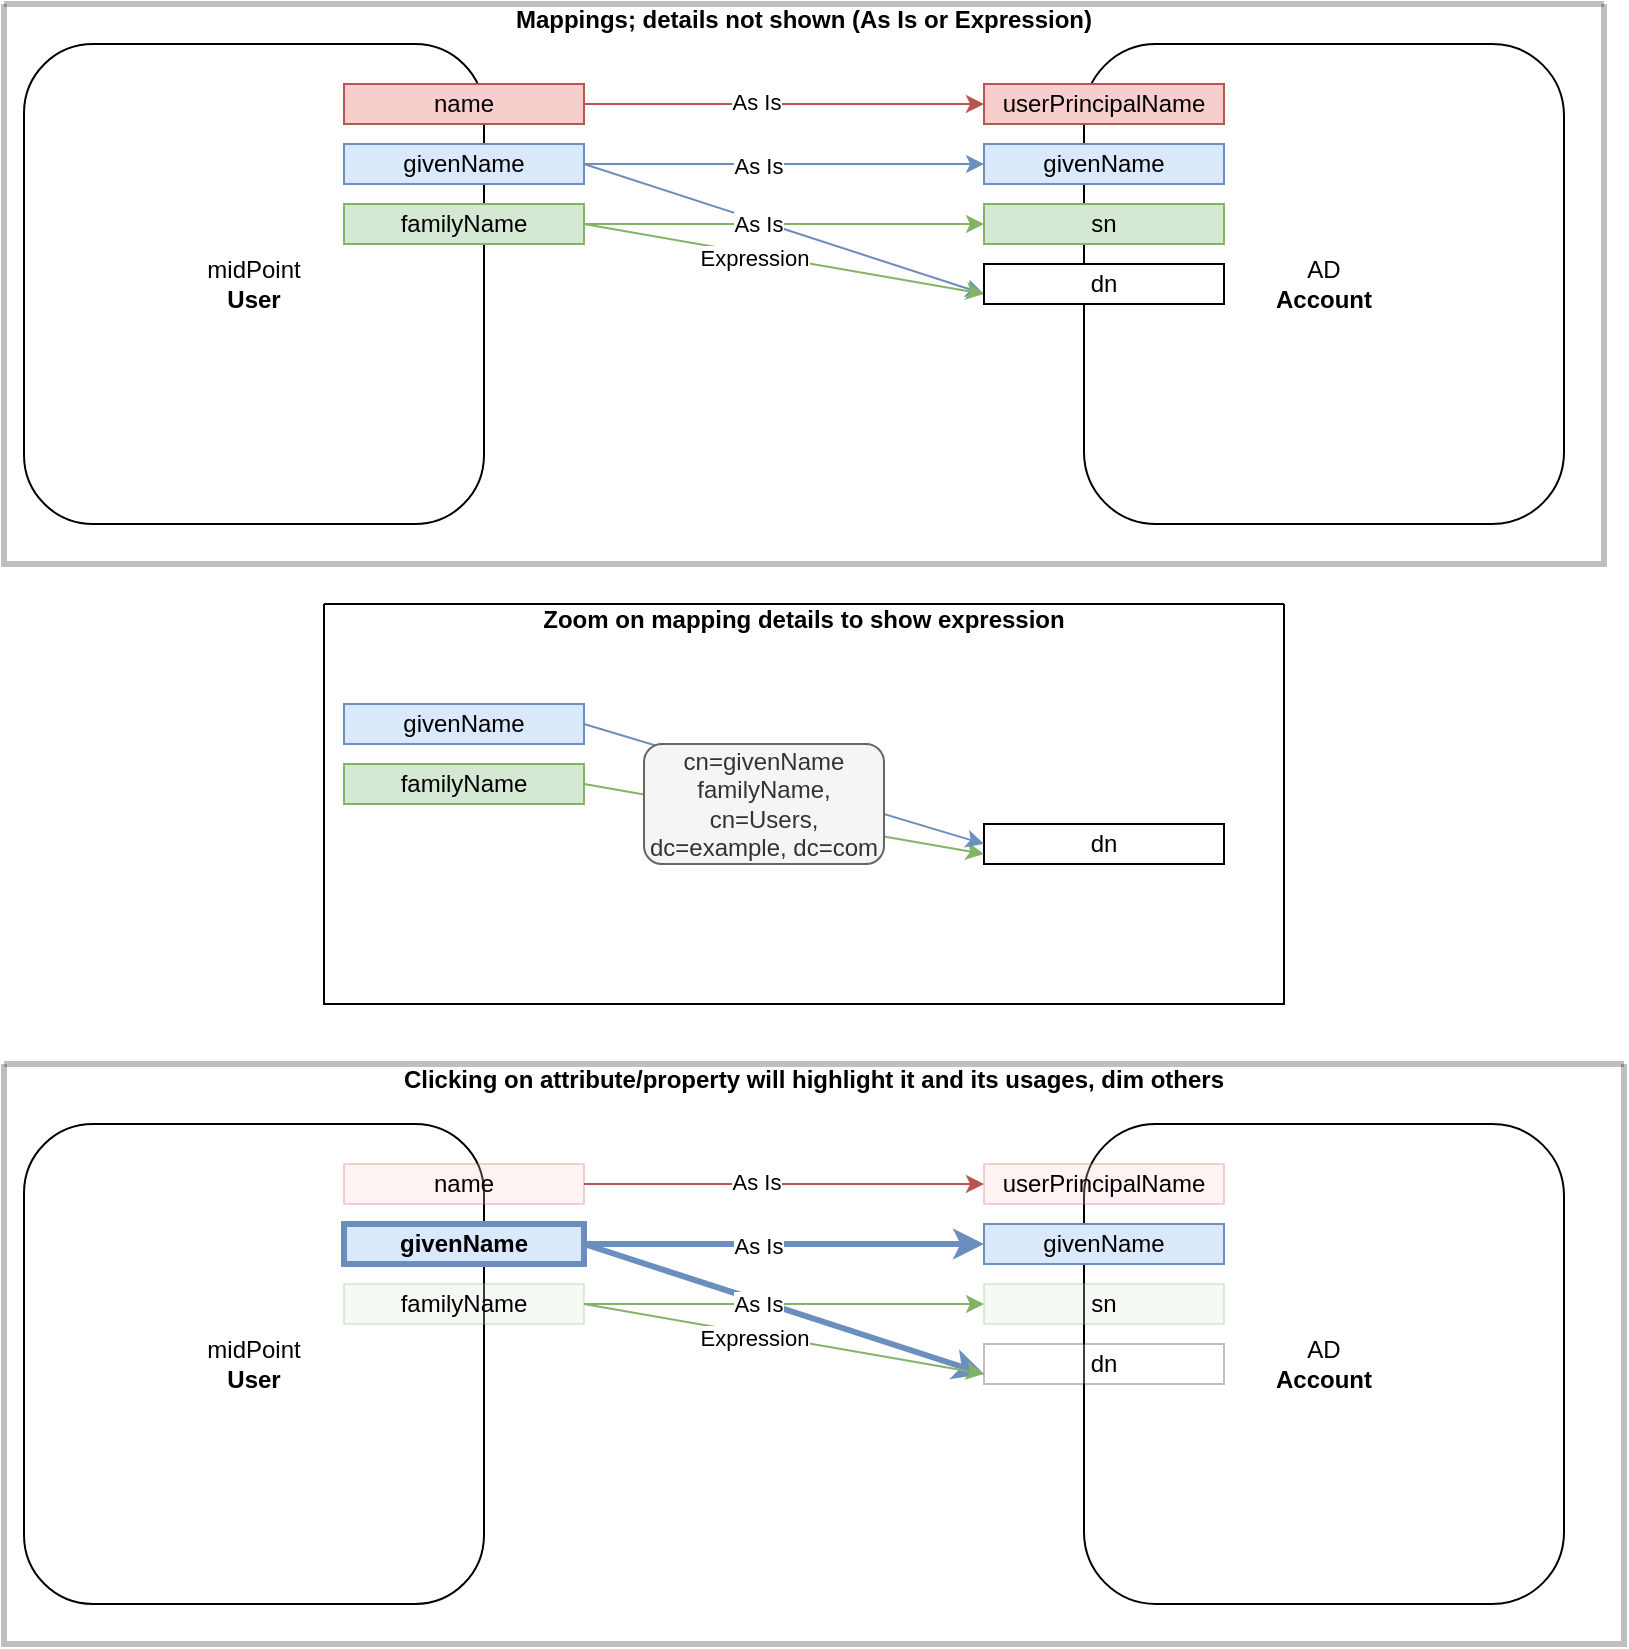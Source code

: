 <mxfile version="16.5.1" type="device"><diagram id="k4iaydmFAs4yhKsNk13J" name="Page-1"><mxGraphModel dx="1102" dy="1025" grid="1" gridSize="10" guides="1" tooltips="1" connect="1" arrows="1" fold="1" page="1" pageScale="1" pageWidth="1169" pageHeight="1654" math="0" shadow="0"><root><mxCell id="0"/><mxCell id="1" parent="0"/><mxCell id="9gz3YQMH-pV5k-a4OrJR-1" value="midPoint&lt;br&gt;&lt;b&gt;User&lt;/b&gt;" style="rounded=1;whiteSpace=wrap;html=1;" vertex="1" parent="1"><mxGeometry x="20" y="110" width="230" height="240" as="geometry"/></mxCell><mxCell id="9gz3YQMH-pV5k-a4OrJR-5" value="AD&lt;br&gt;&lt;b&gt;Account&lt;/b&gt;" style="rounded=1;whiteSpace=wrap;html=1;" vertex="1" parent="1"><mxGeometry x="550" y="110" width="240" height="240" as="geometry"/></mxCell><mxCell id="9gz3YQMH-pV5k-a4OrJR-17" style="edgeStyle=none;rounded=0;orthogonalLoop=1;jettySize=auto;html=1;exitX=1;exitY=0.5;exitDx=0;exitDy=0;entryX=0;entryY=0.5;entryDx=0;entryDy=0;fillColor=#f8cecc;strokeColor=#b85450;" edge="1" parent="1" source="9gz3YQMH-pV5k-a4OrJR-6" target="9gz3YQMH-pV5k-a4OrJR-10"><mxGeometry relative="1" as="geometry"/></mxCell><mxCell id="9gz3YQMH-pV5k-a4OrJR-20" value="As Is" style="edgeLabel;html=1;align=center;verticalAlign=middle;resizable=0;points=[];" vertex="1" connectable="0" parent="9gz3YQMH-pV5k-a4OrJR-17"><mxGeometry x="-0.244" y="1" relative="1" as="geometry"><mxPoint x="10" as="offset"/></mxGeometry></mxCell><mxCell id="9gz3YQMH-pV5k-a4OrJR-6" value="name" style="rounded=0;whiteSpace=wrap;html=1;fillColor=#f8cecc;strokeColor=#b85450;" vertex="1" parent="1"><mxGeometry x="180" y="130" width="120" height="20" as="geometry"/></mxCell><mxCell id="9gz3YQMH-pV5k-a4OrJR-13" style="rounded=0;orthogonalLoop=1;jettySize=auto;html=1;exitX=1;exitY=0.5;exitDx=0;exitDy=0;entryX=0;entryY=0.5;entryDx=0;entryDy=0;fillColor=#dae8fc;strokeColor=#6c8ebf;" edge="1" parent="1" source="9gz3YQMH-pV5k-a4OrJR-7" target="9gz3YQMH-pV5k-a4OrJR-11"><mxGeometry relative="1" as="geometry"/></mxCell><mxCell id="9gz3YQMH-pV5k-a4OrJR-19" value="As Is" style="edgeLabel;html=1;align=center;verticalAlign=middle;resizable=0;points=[];" vertex="1" connectable="0" parent="9gz3YQMH-pV5k-a4OrJR-13"><mxGeometry x="0.169" relative="1" as="geometry"><mxPoint x="-30" y="1" as="offset"/></mxGeometry></mxCell><mxCell id="9gz3YQMH-pV5k-a4OrJR-15" style="edgeStyle=none;rounded=0;orthogonalLoop=1;jettySize=auto;html=1;exitX=1;exitY=0.5;exitDx=0;exitDy=0;entryX=0;entryY=0.75;entryDx=0;entryDy=0;fillColor=#dae8fc;strokeColor=#6c8ebf;" edge="1" parent="1" source="9gz3YQMH-pV5k-a4OrJR-7" target="9gz3YQMH-pV5k-a4OrJR-9"><mxGeometry relative="1" as="geometry"/></mxCell><mxCell id="9gz3YQMH-pV5k-a4OrJR-7" value="givenName" style="rounded=0;whiteSpace=wrap;html=1;fillColor=#dae8fc;strokeColor=#6c8ebf;" vertex="1" parent="1"><mxGeometry x="180" y="160" width="120" height="20" as="geometry"/></mxCell><mxCell id="9gz3YQMH-pV5k-a4OrJR-14" style="rounded=0;orthogonalLoop=1;jettySize=auto;html=1;exitX=1;exitY=0.5;exitDx=0;exitDy=0;entryX=0;entryY=0.5;entryDx=0;entryDy=0;fillColor=#d5e8d4;strokeColor=#82b366;" edge="1" parent="1" source="9gz3YQMH-pV5k-a4OrJR-8" target="9gz3YQMH-pV5k-a4OrJR-12"><mxGeometry relative="1" as="geometry"/></mxCell><mxCell id="9gz3YQMH-pV5k-a4OrJR-18" value="As Is" style="edgeLabel;html=1;align=center;verticalAlign=middle;resizable=0;points=[];" vertex="1" connectable="0" parent="9gz3YQMH-pV5k-a4OrJR-14"><mxGeometry x="-0.137" relative="1" as="geometry"><mxPoint as="offset"/></mxGeometry></mxCell><mxCell id="9gz3YQMH-pV5k-a4OrJR-16" style="edgeStyle=none;rounded=0;orthogonalLoop=1;jettySize=auto;html=1;exitX=1;exitY=0.5;exitDx=0;exitDy=0;fillColor=#d5e8d4;strokeColor=#82b366;entryX=0;entryY=0.75;entryDx=0;entryDy=0;" edge="1" parent="1" source="9gz3YQMH-pV5k-a4OrJR-8" target="9gz3YQMH-pV5k-a4OrJR-9"><mxGeometry relative="1" as="geometry"><mxPoint x="500" y="170" as="targetPoint"/></mxGeometry></mxCell><mxCell id="9gz3YQMH-pV5k-a4OrJR-34" value="Expression" style="edgeLabel;html=1;align=center;verticalAlign=middle;resizable=0;points=[];" vertex="1" connectable="0" parent="9gz3YQMH-pV5k-a4OrJR-16"><mxGeometry x="-0.146" y="-2" relative="1" as="geometry"><mxPoint as="offset"/></mxGeometry></mxCell><mxCell id="9gz3YQMH-pV5k-a4OrJR-8" value="familyName" style="rounded=0;whiteSpace=wrap;html=1;fillColor=#d5e8d4;strokeColor=#82b366;" vertex="1" parent="1"><mxGeometry x="180" y="190" width="120" height="20" as="geometry"/></mxCell><mxCell id="9gz3YQMH-pV5k-a4OrJR-9" value="dn" style="rounded=0;whiteSpace=wrap;html=1;" vertex="1" parent="1"><mxGeometry x="500" y="220" width="120" height="20" as="geometry"/></mxCell><mxCell id="9gz3YQMH-pV5k-a4OrJR-10" value="userPrincipalName" style="rounded=0;whiteSpace=wrap;html=1;fillColor=#f8cecc;strokeColor=#b85450;" vertex="1" parent="1"><mxGeometry x="500" y="130" width="120" height="20" as="geometry"/></mxCell><mxCell id="9gz3YQMH-pV5k-a4OrJR-11" value="givenName" style="rounded=0;whiteSpace=wrap;html=1;fillColor=#dae8fc;strokeColor=#6c8ebf;" vertex="1" parent="1"><mxGeometry x="500" y="160" width="120" height="20" as="geometry"/></mxCell><mxCell id="9gz3YQMH-pV5k-a4OrJR-12" value="sn" style="rounded=0;whiteSpace=wrap;html=1;fillColor=#d5e8d4;strokeColor=#82b366;" vertex="1" parent="1"><mxGeometry x="500" y="190" width="120" height="20" as="geometry"/></mxCell><mxCell id="9gz3YQMH-pV5k-a4OrJR-35" value="" style="group" vertex="1" connectable="0" parent="1"><mxGeometry x="180" y="440" width="440" height="80" as="geometry"/></mxCell><mxCell id="9gz3YQMH-pV5k-a4OrJR-24" value="givenName" style="rounded=0;whiteSpace=wrap;html=1;fillColor=#dae8fc;strokeColor=#6c8ebf;" vertex="1" parent="9gz3YQMH-pV5k-a4OrJR-35"><mxGeometry width="120" height="20" as="geometry"/></mxCell><mxCell id="9gz3YQMH-pV5k-a4OrJR-28" value="familyName" style="rounded=0;whiteSpace=wrap;html=1;fillColor=#d5e8d4;strokeColor=#82b366;" vertex="1" parent="9gz3YQMH-pV5k-a4OrJR-35"><mxGeometry y="30" width="120" height="20" as="geometry"/></mxCell><mxCell id="9gz3YQMH-pV5k-a4OrJR-29" value="dn" style="rounded=0;whiteSpace=wrap;html=1;" vertex="1" parent="9gz3YQMH-pV5k-a4OrJR-35"><mxGeometry x="320" y="60" width="120" height="20" as="geometry"/></mxCell><mxCell id="9gz3YQMH-pV5k-a4OrJR-27" style="edgeStyle=none;rounded=0;orthogonalLoop=1;jettySize=auto;html=1;exitX=1;exitY=0.5;exitDx=0;exitDy=0;fillColor=#d5e8d4;strokeColor=#82b366;entryX=0;entryY=0.75;entryDx=0;entryDy=0;" edge="1" source="9gz3YQMH-pV5k-a4OrJR-28" target="9gz3YQMH-pV5k-a4OrJR-29" parent="9gz3YQMH-pV5k-a4OrJR-35"><mxGeometry relative="1" as="geometry"><mxPoint x="320" y="10" as="targetPoint"/></mxGeometry></mxCell><mxCell id="9gz3YQMH-pV5k-a4OrJR-33" value="" style="edgeStyle=none;rounded=0;orthogonalLoop=1;jettySize=auto;html=1;exitX=1;exitY=0.5;exitDx=0;exitDy=0;entryX=0;entryY=0.5;entryDx=0;entryDy=0;fillColor=#dae8fc;strokeColor=#6c8ebf;endArrow=classic;startArrow=none;startFill=0;endFill=1;" edge="1" parent="9gz3YQMH-pV5k-a4OrJR-35" source="9gz3YQMH-pV5k-a4OrJR-24" target="9gz3YQMH-pV5k-a4OrJR-29"><mxGeometry relative="1" as="geometry"><mxPoint x="120" y="10" as="sourcePoint"/><mxPoint x="320" y="75" as="targetPoint"/></mxGeometry></mxCell><mxCell id="9gz3YQMH-pV5k-a4OrJR-32" value="cn=givenName familyName, cn=Users, dc=example, dc=com" style="rounded=1;whiteSpace=wrap;html=1;fillColor=#f5f5f5;fontColor=#333333;strokeColor=#666666;" vertex="1" parent="9gz3YQMH-pV5k-a4OrJR-35"><mxGeometry x="150" y="20" width="120" height="60" as="geometry"/></mxCell><mxCell id="9gz3YQMH-pV5k-a4OrJR-37" value="&#10;Zoom on mapping details to show expression" style="swimlane;startSize=0;fontColor=default;" vertex="1" parent="1"><mxGeometry x="170" y="390" width="480" height="200" as="geometry"/></mxCell><mxCell id="9gz3YQMH-pV5k-a4OrJR-39" value="midPoint&lt;br&gt;&lt;b&gt;User&lt;/b&gt;" style="rounded=1;whiteSpace=wrap;html=1;" vertex="1" parent="1"><mxGeometry x="20" y="650" width="230" height="240" as="geometry"/></mxCell><mxCell id="9gz3YQMH-pV5k-a4OrJR-40" value="AD&lt;br&gt;&lt;b&gt;Account&lt;/b&gt;" style="rounded=1;whiteSpace=wrap;html=1;" vertex="1" parent="1"><mxGeometry x="550" y="650" width="240" height="240" as="geometry"/></mxCell><mxCell id="9gz3YQMH-pV5k-a4OrJR-41" style="edgeStyle=none;rounded=0;orthogonalLoop=1;jettySize=auto;html=1;exitX=1;exitY=0.5;exitDx=0;exitDy=0;entryX=0;entryY=0.5;entryDx=0;entryDy=0;fillColor=#f8cecc;strokeColor=#b85450;" edge="1" source="9gz3YQMH-pV5k-a4OrJR-43" target="9gz3YQMH-pV5k-a4OrJR-54" parent="1"><mxGeometry relative="1" as="geometry"/></mxCell><mxCell id="9gz3YQMH-pV5k-a4OrJR-42" value="As Is" style="edgeLabel;html=1;align=center;verticalAlign=middle;resizable=0;points=[];" vertex="1" connectable="0" parent="9gz3YQMH-pV5k-a4OrJR-41"><mxGeometry x="-0.244" y="1" relative="1" as="geometry"><mxPoint x="10" as="offset"/></mxGeometry></mxCell><mxCell id="9gz3YQMH-pV5k-a4OrJR-43" value="name" style="rounded=0;whiteSpace=wrap;html=1;fillColor=#f8cecc;strokeColor=#b85450;opacity=25;" vertex="1" parent="1"><mxGeometry x="180" y="670" width="120" height="20" as="geometry"/></mxCell><mxCell id="9gz3YQMH-pV5k-a4OrJR-44" style="rounded=0;orthogonalLoop=1;jettySize=auto;html=1;exitX=1;exitY=0.5;exitDx=0;exitDy=0;entryX=0;entryY=0.5;entryDx=0;entryDy=0;fillColor=#dae8fc;strokeColor=#6c8ebf;strokeWidth=3;" edge="1" source="9gz3YQMH-pV5k-a4OrJR-47" target="9gz3YQMH-pV5k-a4OrJR-55" parent="1"><mxGeometry relative="1" as="geometry"/></mxCell><mxCell id="9gz3YQMH-pV5k-a4OrJR-45" value="As Is" style="edgeLabel;html=1;align=center;verticalAlign=middle;resizable=0;points=[];" vertex="1" connectable="0" parent="9gz3YQMH-pV5k-a4OrJR-44"><mxGeometry x="0.169" relative="1" as="geometry"><mxPoint x="-30" y="1" as="offset"/></mxGeometry></mxCell><mxCell id="9gz3YQMH-pV5k-a4OrJR-46" style="edgeStyle=none;rounded=0;orthogonalLoop=1;jettySize=auto;html=1;exitX=1;exitY=0.5;exitDx=0;exitDy=0;entryX=0;entryY=0.75;entryDx=0;entryDy=0;fillColor=#dae8fc;strokeColor=#6c8ebf;strokeWidth=3;" edge="1" source="9gz3YQMH-pV5k-a4OrJR-47" target="9gz3YQMH-pV5k-a4OrJR-53" parent="1"><mxGeometry relative="1" as="geometry"/></mxCell><mxCell id="9gz3YQMH-pV5k-a4OrJR-47" value="givenName" style="rounded=0;whiteSpace=wrap;html=1;fillColor=#dae8fc;strokeColor=#6c8ebf;fontStyle=1;strokeWidth=3;" vertex="1" parent="1"><mxGeometry x="180" y="700" width="120" height="20" as="geometry"/></mxCell><mxCell id="9gz3YQMH-pV5k-a4OrJR-48" style="rounded=0;orthogonalLoop=1;jettySize=auto;html=1;exitX=1;exitY=0.5;exitDx=0;exitDy=0;entryX=0;entryY=0.5;entryDx=0;entryDy=0;fillColor=#d5e8d4;strokeColor=#82b366;" edge="1" source="9gz3YQMH-pV5k-a4OrJR-52" target="9gz3YQMH-pV5k-a4OrJR-56" parent="1"><mxGeometry relative="1" as="geometry"/></mxCell><mxCell id="9gz3YQMH-pV5k-a4OrJR-49" value="As Is" style="edgeLabel;html=1;align=center;verticalAlign=middle;resizable=0;points=[];" vertex="1" connectable="0" parent="9gz3YQMH-pV5k-a4OrJR-48"><mxGeometry x="-0.137" relative="1" as="geometry"><mxPoint as="offset"/></mxGeometry></mxCell><mxCell id="9gz3YQMH-pV5k-a4OrJR-50" style="edgeStyle=none;rounded=0;orthogonalLoop=1;jettySize=auto;html=1;exitX=1;exitY=0.5;exitDx=0;exitDy=0;fillColor=#d5e8d4;strokeColor=#82b366;entryX=0;entryY=0.75;entryDx=0;entryDy=0;" edge="1" source="9gz3YQMH-pV5k-a4OrJR-52" target="9gz3YQMH-pV5k-a4OrJR-53" parent="1"><mxGeometry relative="1" as="geometry"><mxPoint x="500" y="710" as="targetPoint"/></mxGeometry></mxCell><mxCell id="9gz3YQMH-pV5k-a4OrJR-51" value="Expression" style="edgeLabel;html=1;align=center;verticalAlign=middle;resizable=0;points=[];" vertex="1" connectable="0" parent="9gz3YQMH-pV5k-a4OrJR-50"><mxGeometry x="-0.146" y="-2" relative="1" as="geometry"><mxPoint as="offset"/></mxGeometry></mxCell><mxCell id="9gz3YQMH-pV5k-a4OrJR-52" value="familyName" style="rounded=0;whiteSpace=wrap;html=1;fillColor=#d5e8d4;strokeColor=#82b366;opacity=25;" vertex="1" parent="1"><mxGeometry x="180" y="730" width="120" height="20" as="geometry"/></mxCell><mxCell id="9gz3YQMH-pV5k-a4OrJR-53" value="dn" style="rounded=0;whiteSpace=wrap;html=1;opacity=25;" vertex="1" parent="1"><mxGeometry x="500" y="760" width="120" height="20" as="geometry"/></mxCell><mxCell id="9gz3YQMH-pV5k-a4OrJR-54" value="userPrincipalName" style="rounded=0;whiteSpace=wrap;html=1;fillColor=#f8cecc;strokeColor=#b85450;opacity=25;" vertex="1" parent="1"><mxGeometry x="500" y="670" width="120" height="20" as="geometry"/></mxCell><mxCell id="9gz3YQMH-pV5k-a4OrJR-55" value="givenName" style="rounded=0;whiteSpace=wrap;html=1;fillColor=#dae8fc;strokeColor=#6c8ebf;" vertex="1" parent="1"><mxGeometry x="500" y="700" width="120" height="20" as="geometry"/></mxCell><mxCell id="9gz3YQMH-pV5k-a4OrJR-56" value="sn" style="rounded=0;whiteSpace=wrap;html=1;fillColor=#d5e8d4;strokeColor=#82b366;opacity=25;" vertex="1" parent="1"><mxGeometry x="500" y="730" width="120" height="20" as="geometry"/></mxCell><mxCell id="9gz3YQMH-pV5k-a4OrJR-57" value="&#10;Mappings; details not shown (As Is or Expression)" style="swimlane;startSize=0;fontColor=default;strokeWidth=3;opacity=25;" vertex="1" parent="1"><mxGeometry x="10" y="90" width="800" height="280" as="geometry"/></mxCell><mxCell id="9gz3YQMH-pV5k-a4OrJR-58" value="&#10;Clicking on attribute/property will highlight it and its usages, dim others" style="swimlane;startSize=0;fontColor=default;strokeWidth=3;opacity=25;" vertex="1" parent="1"><mxGeometry x="10" y="620" width="810" height="290" as="geometry"/></mxCell></root></mxGraphModel></diagram></mxfile>